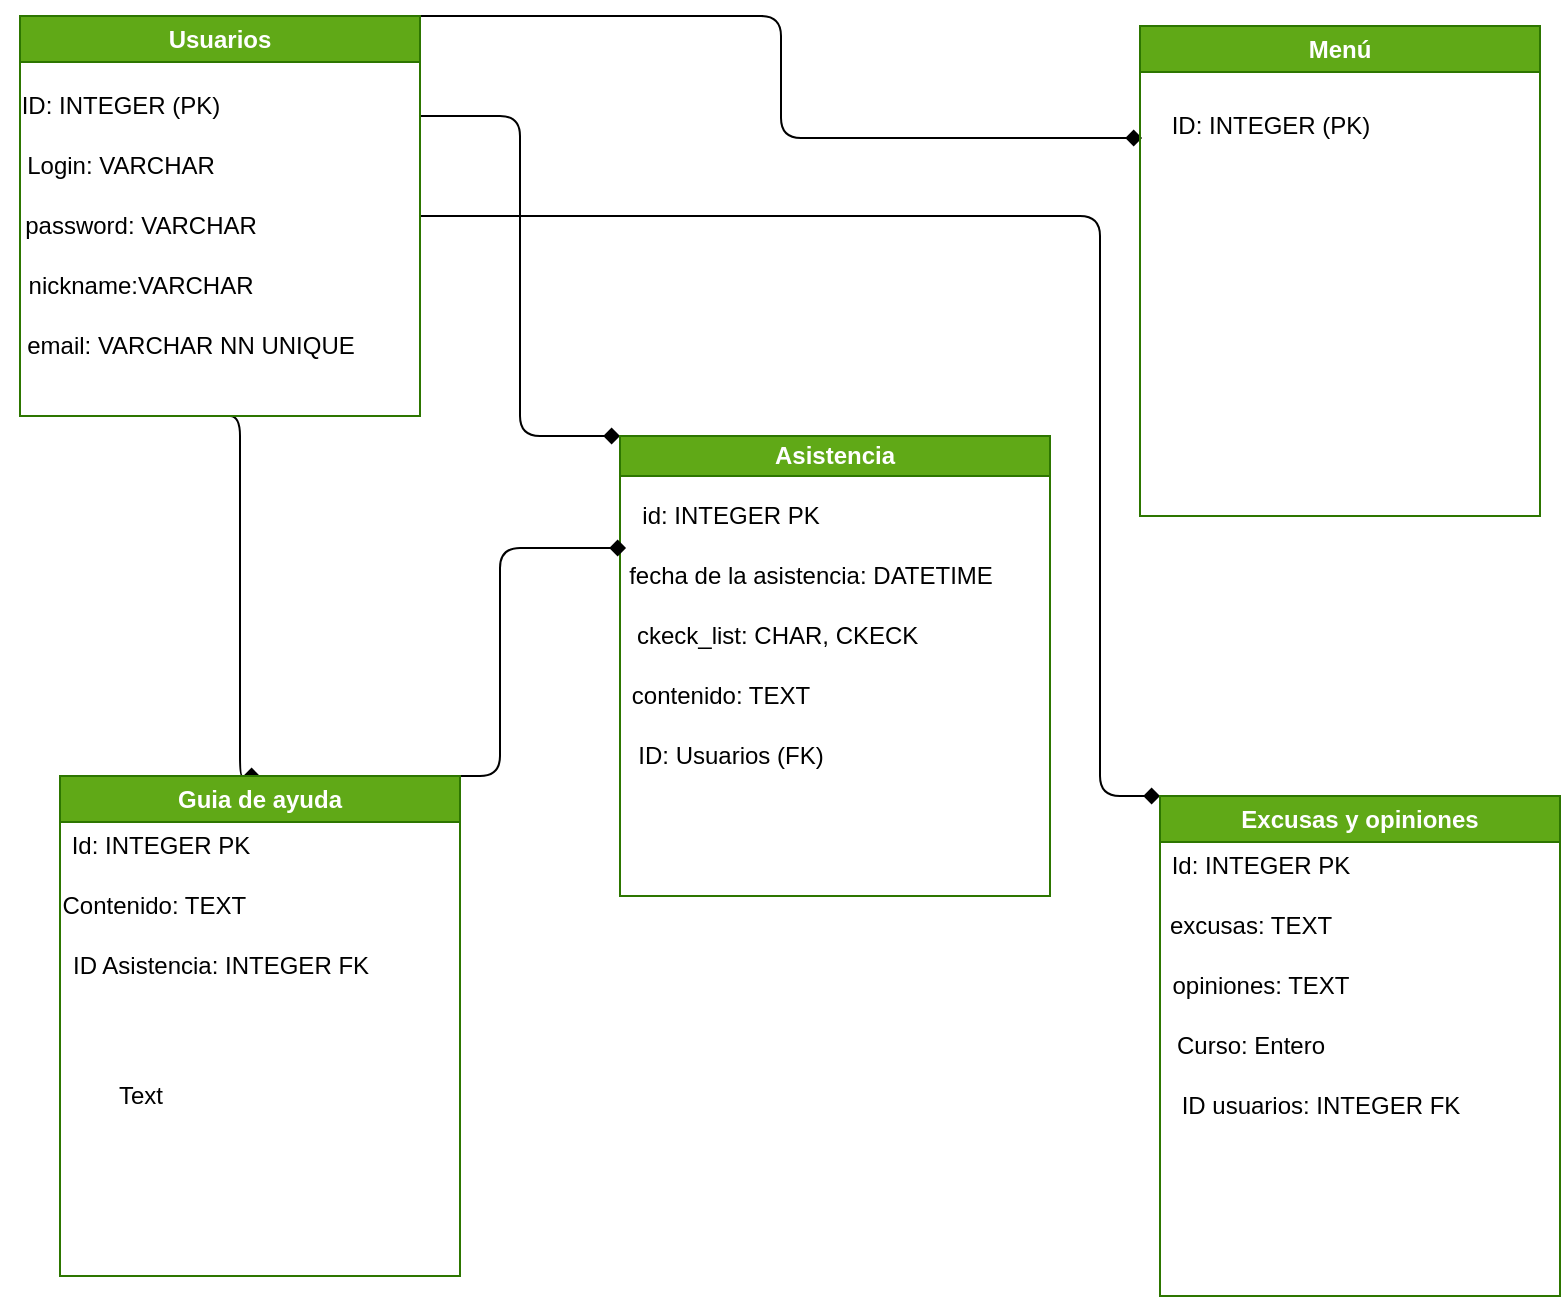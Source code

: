 <mxfile>
    <diagram id="mChJH1xOSCDA1pjo_G7x" name="Page-1">
        <mxGraphModel dx="1216" dy="784" grid="1" gridSize="10" guides="1" tooltips="1" connect="1" arrows="1" fold="1" page="1" pageScale="1" pageWidth="850" pageHeight="1100" math="0" shadow="0">
            <root>
                <mxCell id="0"/>
                <mxCell id="1" parent="0"/>
                <mxCell id="30" style="html=1;exitX=1;exitY=0.25;exitDx=0;exitDy=0;edgeStyle=elbowEdgeStyle;endArrow=diamond;endFill=1;entryX=0;entryY=0;entryDx=0;entryDy=0;" edge="1" parent="1" source="2" target="3">
                    <mxGeometry relative="1" as="geometry">
                        <mxPoint x="520" y="130" as="targetPoint"/>
                    </mxGeometry>
                </mxCell>
                <mxCell id="34" style="edgeStyle=elbowEdgeStyle;html=1;exitX=0.5;exitY=1;exitDx=0;exitDy=0;entryX=0.5;entryY=0;entryDx=0;entryDy=0;endArrow=diamond;endFill=1;" edge="1" parent="1" source="2" target="6">
                    <mxGeometry relative="1" as="geometry"/>
                </mxCell>
                <mxCell id="35" style="edgeStyle=elbowEdgeStyle;html=1;exitX=1;exitY=0;exitDx=0;exitDy=0;entryX=-0.033;entryY=0.7;entryDx=0;entryDy=0;endArrow=diamond;endFill=1;entryPerimeter=0;" edge="1" parent="1" source="2" target="26">
                    <mxGeometry relative="1" as="geometry"/>
                </mxCell>
                <mxCell id="37" style="edgeStyle=elbowEdgeStyle;html=1;exitX=1;exitY=0.5;exitDx=0;exitDy=0;entryX=0;entryY=0;entryDx=0;entryDy=0;endArrow=diamond;endFill=1;" edge="1" parent="1" source="2" target="4">
                    <mxGeometry relative="1" as="geometry">
                        <Array as="points">
                            <mxPoint x="570" y="290"/>
                        </Array>
                    </mxGeometry>
                </mxCell>
                <mxCell id="2" value="Usuarios" style="swimlane;whiteSpace=wrap;html=1;startSize=23;fillColor=#60a917;fontColor=#ffffff;strokeColor=#2D7600;" parent="1" vertex="1">
                    <mxGeometry x="30" y="40" width="200" height="200" as="geometry"/>
                </mxCell>
                <mxCell id="7" value="ID: INTEGER (PK)" style="text;html=1;align=center;verticalAlign=middle;resizable=0;points=[];autosize=1;strokeColor=none;fillColor=none;" parent="2" vertex="1">
                    <mxGeometry x="-10" y="30" width="120" height="30" as="geometry"/>
                </mxCell>
                <mxCell id="8" value="Login: VARCHAR" style="text;html=1;align=center;verticalAlign=middle;resizable=0;points=[];autosize=1;strokeColor=none;fillColor=none;" parent="2" vertex="1">
                    <mxGeometry x="-10" y="60" width="120" height="30" as="geometry"/>
                </mxCell>
                <mxCell id="9" value="password: VARCHAR" style="text;html=1;align=center;verticalAlign=middle;resizable=0;points=[];autosize=1;strokeColor=none;fillColor=none;" parent="2" vertex="1">
                    <mxGeometry x="-10" y="90" width="140" height="30" as="geometry"/>
                </mxCell>
                <mxCell id="10" value="nickname:VARCHAR" style="text;html=1;align=center;verticalAlign=middle;resizable=0;points=[];autosize=1;strokeColor=none;fillColor=none;" parent="2" vertex="1">
                    <mxGeometry x="-10" y="120" width="140" height="30" as="geometry"/>
                </mxCell>
                <mxCell id="11" value="email: VARCHAR NN UNIQUE" style="text;html=1;align=center;verticalAlign=middle;resizable=0;points=[];autosize=1;strokeColor=none;fillColor=none;" parent="2" vertex="1">
                    <mxGeometry x="-10" y="150" width="190" height="30" as="geometry"/>
                </mxCell>
                <mxCell id="3" value="Asistencia" style="swimlane;whiteSpace=wrap;html=1;startSize=20;fillColor=#60a917;fontColor=#ffffff;strokeColor=#2D7600;" parent="1" vertex="1">
                    <mxGeometry x="330" y="250" width="215" height="230" as="geometry"/>
                </mxCell>
                <mxCell id="12" value="id: INTEGER PK" style="text;html=1;align=center;verticalAlign=middle;resizable=0;points=[];autosize=1;strokeColor=none;fillColor=none;" parent="3" vertex="1">
                    <mxGeometry y="25" width="110" height="30" as="geometry"/>
                </mxCell>
                <mxCell id="13" value="fecha de la asistencia: DATETIME" style="text;html=1;align=center;verticalAlign=middle;resizable=0;points=[];autosize=1;strokeColor=none;fillColor=none;" parent="3" vertex="1">
                    <mxGeometry x="-10" y="55" width="210" height="30" as="geometry"/>
                </mxCell>
                <mxCell id="14" value="ckeck_list: CHAR, CKECK&amp;nbsp;" style="text;html=1;align=center;verticalAlign=middle;resizable=0;points=[];autosize=1;strokeColor=none;fillColor=none;" parent="3" vertex="1">
                    <mxGeometry x="-5" y="85" width="170" height="30" as="geometry"/>
                </mxCell>
                <mxCell id="15" value="contenido: TEXT" style="text;html=1;align=center;verticalAlign=middle;resizable=0;points=[];autosize=1;strokeColor=none;fillColor=none;" parent="3" vertex="1">
                    <mxGeometry x="-5" y="115" width="110" height="30" as="geometry"/>
                </mxCell>
                <mxCell id="16" value="" style="edgeStyle=none;html=1;" parent="3" source="15" target="14" edge="1">
                    <mxGeometry relative="1" as="geometry"/>
                </mxCell>
                <mxCell id="31" value="ID: Usuarios (FK)" style="text;html=1;align=center;verticalAlign=middle;resizable=0;points=[];autosize=1;strokeColor=none;fillColor=none;" vertex="1" parent="3">
                    <mxGeometry x="-5" y="145" width="120" height="30" as="geometry"/>
                </mxCell>
                <mxCell id="4" value="Excusas y opiniones" style="swimlane;whiteSpace=wrap;html=1;fillColor=#60a917;fontColor=#ffffff;strokeColor=#2D7600;" parent="1" vertex="1">
                    <mxGeometry x="600" y="430" width="200" height="250" as="geometry"/>
                </mxCell>
                <mxCell id="18" value="opiniones: TEXT" style="text;html=1;align=center;verticalAlign=middle;resizable=0;points=[];autosize=1;strokeColor=none;fillColor=none;" parent="4" vertex="1">
                    <mxGeometry x="-5" y="80" width="110" height="30" as="geometry"/>
                </mxCell>
                <mxCell id="17" value="excusas: TEXT" style="text;html=1;align=center;verticalAlign=middle;resizable=0;points=[];autosize=1;strokeColor=none;fillColor=none;" parent="4" vertex="1">
                    <mxGeometry x="-5" y="50" width="100" height="30" as="geometry"/>
                </mxCell>
                <mxCell id="22" value="Id: INTEGER PK" style="text;html=1;align=center;verticalAlign=middle;resizable=0;points=[];autosize=1;strokeColor=none;fillColor=none;" parent="4" vertex="1">
                    <mxGeometry x="-5" y="20" width="110" height="30" as="geometry"/>
                </mxCell>
                <mxCell id="38" value="Curso: Entero" style="text;html=1;align=center;verticalAlign=middle;resizable=0;points=[];autosize=1;strokeColor=none;fillColor=none;" vertex="1" parent="4">
                    <mxGeometry x="-5" y="110" width="100" height="30" as="geometry"/>
                </mxCell>
                <mxCell id="39" value="ID usuarios: INTEGER FK" style="text;html=1;align=center;verticalAlign=middle;resizable=0;points=[];autosize=1;strokeColor=none;fillColor=none;" vertex="1" parent="4">
                    <mxGeometry y="140" width="160" height="30" as="geometry"/>
                </mxCell>
                <mxCell id="32" style="edgeStyle=elbowEdgeStyle;html=1;exitX=1;exitY=0;exitDx=0;exitDy=0;entryX=0.062;entryY=0.033;entryDx=0;entryDy=0;entryPerimeter=0;endArrow=diamond;endFill=1;" edge="1" parent="1" source="6" target="13">
                    <mxGeometry relative="1" as="geometry">
                        <Array as="points">
                            <mxPoint x="270" y="380"/>
                        </Array>
                    </mxGeometry>
                </mxCell>
                <mxCell id="6" value="Guia de ayuda" style="swimlane;whiteSpace=wrap;html=1;fillColor=#60a917;fontColor=#ffffff;strokeColor=#2D7600;" parent="1" vertex="1">
                    <mxGeometry x="50" y="420" width="200" height="250" as="geometry"/>
                </mxCell>
                <mxCell id="21" value="&amp;nbsp;Contenido: TEXT" style="text;html=1;align=center;verticalAlign=middle;resizable=0;points=[];autosize=1;strokeColor=none;fillColor=none;" parent="6" vertex="1">
                    <mxGeometry x="-15" y="50" width="120" height="30" as="geometry"/>
                </mxCell>
                <mxCell id="23" value="Id: INTEGER PK" style="text;html=1;align=center;verticalAlign=middle;resizable=0;points=[];autosize=1;strokeColor=none;fillColor=none;" parent="6" vertex="1">
                    <mxGeometry x="-5" y="20" width="110" height="30" as="geometry"/>
                </mxCell>
                <mxCell id="24" value="ID Asistencia: INTEGER FK" style="text;html=1;align=center;verticalAlign=middle;resizable=0;points=[];autosize=1;strokeColor=none;fillColor=none;" parent="6" vertex="1">
                    <mxGeometry x="-5" y="80" width="170" height="30" as="geometry"/>
                </mxCell>
                <mxCell id="25" value="Menú" style="swimlane;whiteSpace=wrap;html=1;fillColor=#60a917;fontColor=#ffffff;strokeColor=#2D7600;" parent="1" vertex="1">
                    <mxGeometry x="590" y="45" width="200" height="245" as="geometry"/>
                </mxCell>
                <mxCell id="26" value="ID: INTEGER (PK)" style="text;html=1;align=center;verticalAlign=middle;resizable=0;points=[];autosize=1;strokeColor=none;fillColor=none;" vertex="1" parent="25">
                    <mxGeometry x="5" y="35" width="120" height="30" as="geometry"/>
                </mxCell>
                <mxCell id="33" value="Text" style="text;html=1;align=center;verticalAlign=middle;resizable=0;points=[];autosize=1;strokeColor=none;fillColor=none;" vertex="1" parent="1">
                    <mxGeometry x="65" y="565" width="50" height="30" as="geometry"/>
                </mxCell>
            </root>
        </mxGraphModel>
    </diagram>
</mxfile>